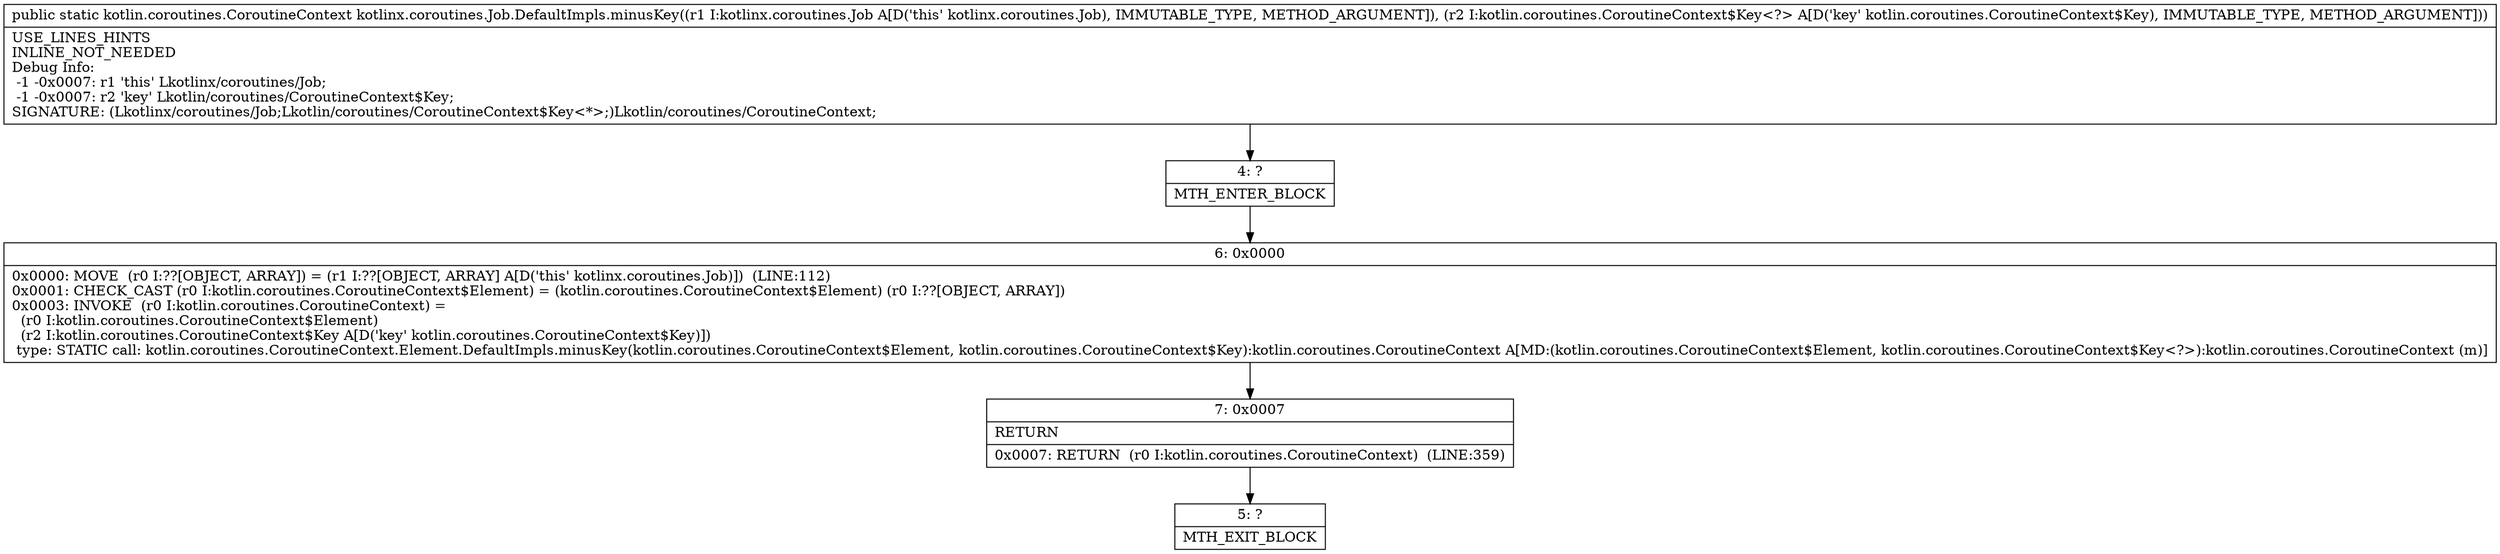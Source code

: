 digraph "CFG forkotlinx.coroutines.Job.DefaultImpls.minusKey(Lkotlinx\/coroutines\/Job;Lkotlin\/coroutines\/CoroutineContext$Key;)Lkotlin\/coroutines\/CoroutineContext;" {
Node_4 [shape=record,label="{4\:\ ?|MTH_ENTER_BLOCK\l}"];
Node_6 [shape=record,label="{6\:\ 0x0000|0x0000: MOVE  (r0 I:??[OBJECT, ARRAY]) = (r1 I:??[OBJECT, ARRAY] A[D('this' kotlinx.coroutines.Job)])  (LINE:112)\l0x0001: CHECK_CAST (r0 I:kotlin.coroutines.CoroutineContext$Element) = (kotlin.coroutines.CoroutineContext$Element) (r0 I:??[OBJECT, ARRAY]) \l0x0003: INVOKE  (r0 I:kotlin.coroutines.CoroutineContext) = \l  (r0 I:kotlin.coroutines.CoroutineContext$Element)\l  (r2 I:kotlin.coroutines.CoroutineContext$Key A[D('key' kotlin.coroutines.CoroutineContext$Key)])\l type: STATIC call: kotlin.coroutines.CoroutineContext.Element.DefaultImpls.minusKey(kotlin.coroutines.CoroutineContext$Element, kotlin.coroutines.CoroutineContext$Key):kotlin.coroutines.CoroutineContext A[MD:(kotlin.coroutines.CoroutineContext$Element, kotlin.coroutines.CoroutineContext$Key\<?\>):kotlin.coroutines.CoroutineContext (m)]\l}"];
Node_7 [shape=record,label="{7\:\ 0x0007|RETURN\l|0x0007: RETURN  (r0 I:kotlin.coroutines.CoroutineContext)  (LINE:359)\l}"];
Node_5 [shape=record,label="{5\:\ ?|MTH_EXIT_BLOCK\l}"];
MethodNode[shape=record,label="{public static kotlin.coroutines.CoroutineContext kotlinx.coroutines.Job.DefaultImpls.minusKey((r1 I:kotlinx.coroutines.Job A[D('this' kotlinx.coroutines.Job), IMMUTABLE_TYPE, METHOD_ARGUMENT]), (r2 I:kotlin.coroutines.CoroutineContext$Key\<?\> A[D('key' kotlin.coroutines.CoroutineContext$Key), IMMUTABLE_TYPE, METHOD_ARGUMENT]))  | USE_LINES_HINTS\lINLINE_NOT_NEEDED\lDebug Info:\l  \-1 \-0x0007: r1 'this' Lkotlinx\/coroutines\/Job;\l  \-1 \-0x0007: r2 'key' Lkotlin\/coroutines\/CoroutineContext$Key;\lSIGNATURE: (Lkotlinx\/coroutines\/Job;Lkotlin\/coroutines\/CoroutineContext$Key\<*\>;)Lkotlin\/coroutines\/CoroutineContext;\l}"];
MethodNode -> Node_4;Node_4 -> Node_6;
Node_6 -> Node_7;
Node_7 -> Node_5;
}

